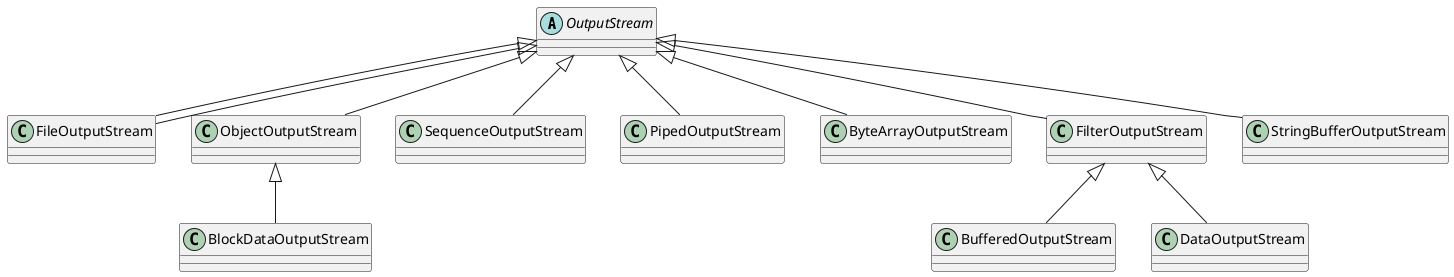 @startuml

abstract class OutputStream
class FileOutputStream
class ObjectOutputStream
class SequenceOutputStream
class PipedOutputStream
class ByteArrayOutputStream
class FilterOutputStream
class StringBufferOutputStream

class BufferedOutputStream
class DataOutputStream

class BlockDataOutputStream

OutputStream <|-- FileOutputStream
OutputStream <|-- FileOutputStream
OutputStream <|-- ObjectOutputStream
OutputStream <|-- SequenceOutputStream
OutputStream <|-- PipedOutputStream
OutputStream <|-- ByteArrayOutputStream
OutputStream <|-- FilterOutputStream
OutputStream <|-- StringBufferOutputStream
FilterOutputStream <|-- BufferedOutputStream
FilterOutputStream <|-- DataOutputStream
ObjectOutputStream <|-- BlockDataOutputStream

@enduml